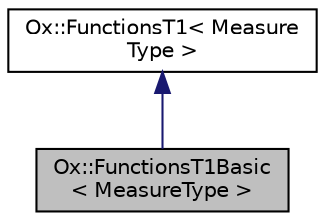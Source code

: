 digraph "Ox::FunctionsT1Basic&lt; MeasureType &gt;"
{
  edge [fontname="Helvetica",fontsize="10",labelfontname="Helvetica",labelfontsize="10"];
  node [fontname="Helvetica",fontsize="10",shape=record];
  Node2 [label="Ox::FunctionsT1Basic\l\< MeasureType \>",height=0.2,width=0.4,color="black", fillcolor="grey75", style="filled", fontcolor="black"];
  Node3 -> Node2 [dir="back",color="midnightblue",fontsize="10",style="solid",fontname="Helvetica"];
  Node3 [label="Ox::FunctionsT1\< Measure\lType \>",height=0.2,width=0.4,color="black", fillcolor="white", style="filled",URL="$class_ox_1_1_functions_t1.html",tooltip="Container for a model function, cost function and Least-Squares function. And derivatives. "];
}
